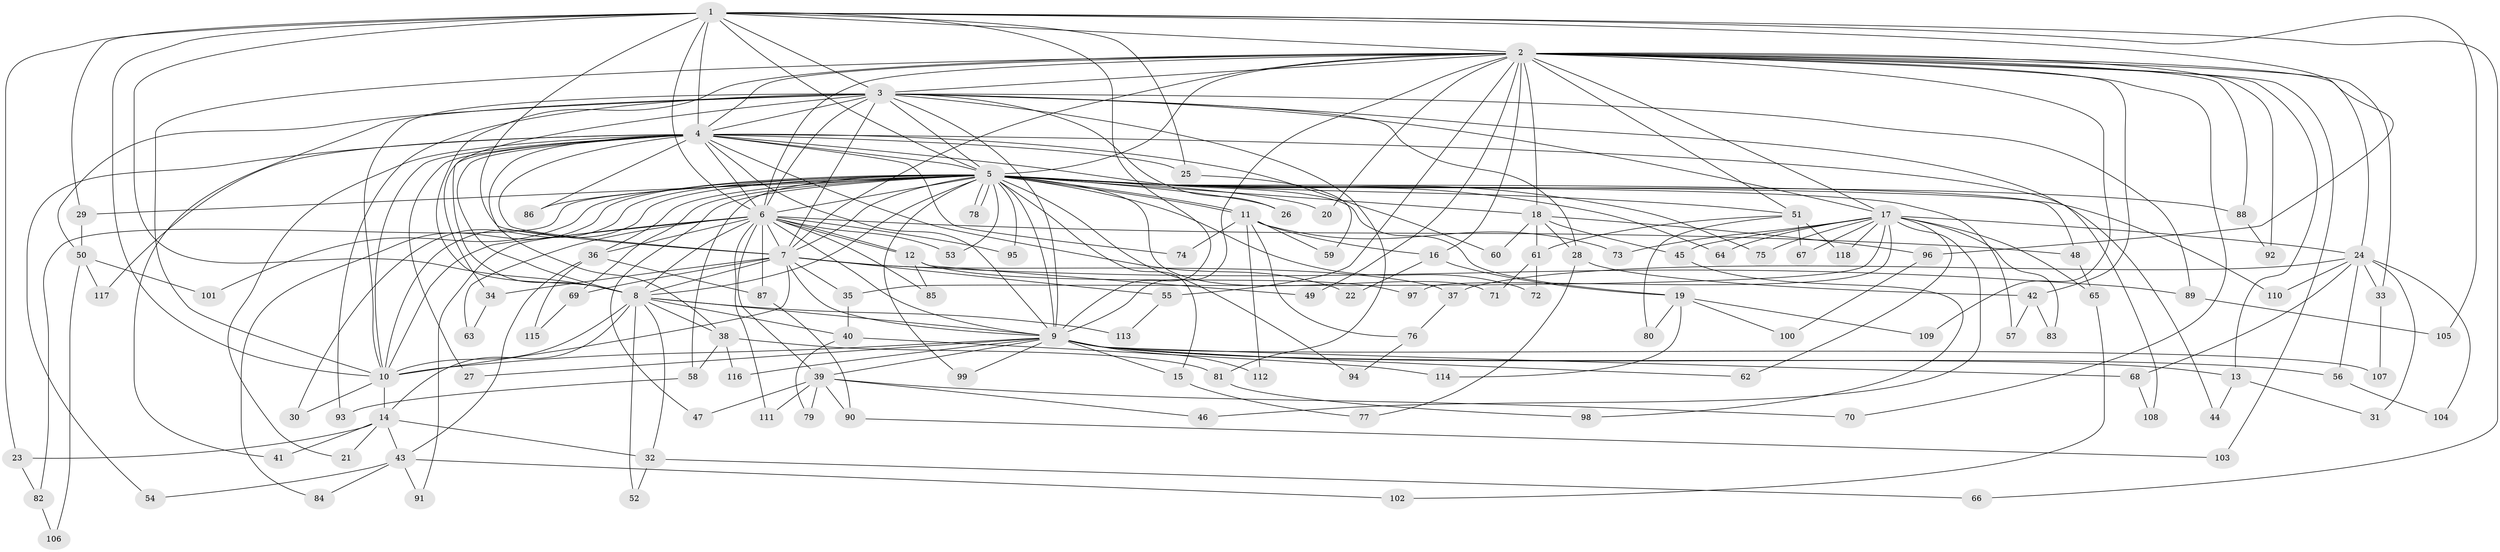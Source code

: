 // Generated by graph-tools (version 1.1) at 2025/25/03/09/25 03:25:37]
// undirected, 118 vertices, 261 edges
graph export_dot {
graph [start="1"]
  node [color=gray90,style=filled];
  1;
  2;
  3;
  4;
  5;
  6;
  7;
  8;
  9;
  10;
  11;
  12;
  13;
  14;
  15;
  16;
  17;
  18;
  19;
  20;
  21;
  22;
  23;
  24;
  25;
  26;
  27;
  28;
  29;
  30;
  31;
  32;
  33;
  34;
  35;
  36;
  37;
  38;
  39;
  40;
  41;
  42;
  43;
  44;
  45;
  46;
  47;
  48;
  49;
  50;
  51;
  52;
  53;
  54;
  55;
  56;
  57;
  58;
  59;
  60;
  61;
  62;
  63;
  64;
  65;
  66;
  67;
  68;
  69;
  70;
  71;
  72;
  73;
  74;
  75;
  76;
  77;
  78;
  79;
  80;
  81;
  82;
  83;
  84;
  85;
  86;
  87;
  88;
  89;
  90;
  91;
  92;
  93;
  94;
  95;
  96;
  97;
  98;
  99;
  100;
  101;
  102;
  103;
  104;
  105;
  106;
  107;
  108;
  109;
  110;
  111;
  112;
  113;
  114;
  115;
  116;
  117;
  118;
  1 -- 2;
  1 -- 3;
  1 -- 4;
  1 -- 5;
  1 -- 6;
  1 -- 7;
  1 -- 8;
  1 -- 9;
  1 -- 10;
  1 -- 23;
  1 -- 25;
  1 -- 29;
  1 -- 66;
  1 -- 96;
  1 -- 105;
  2 -- 3;
  2 -- 4;
  2 -- 5;
  2 -- 6;
  2 -- 7;
  2 -- 8;
  2 -- 9;
  2 -- 10;
  2 -- 13;
  2 -- 16;
  2 -- 17;
  2 -- 18;
  2 -- 20;
  2 -- 24;
  2 -- 33;
  2 -- 42;
  2 -- 49;
  2 -- 51;
  2 -- 55;
  2 -- 70;
  2 -- 88;
  2 -- 92;
  2 -- 103;
  2 -- 109;
  3 -- 4;
  3 -- 5;
  3 -- 6;
  3 -- 7;
  3 -- 8;
  3 -- 9;
  3 -- 10;
  3 -- 17;
  3 -- 26;
  3 -- 28;
  3 -- 41;
  3 -- 50;
  3 -- 81;
  3 -- 89;
  3 -- 93;
  3 -- 108;
  4 -- 5;
  4 -- 6;
  4 -- 7;
  4 -- 8;
  4 -- 9;
  4 -- 10;
  4 -- 19;
  4 -- 21;
  4 -- 22;
  4 -- 25;
  4 -- 27;
  4 -- 34;
  4 -- 38;
  4 -- 44;
  4 -- 54;
  4 -- 60;
  4 -- 74;
  4 -- 86;
  4 -- 117;
  5 -- 6;
  5 -- 7;
  5 -- 8;
  5 -- 9;
  5 -- 10;
  5 -- 11;
  5 -- 11;
  5 -- 15;
  5 -- 18;
  5 -- 20;
  5 -- 26;
  5 -- 29;
  5 -- 30;
  5 -- 36;
  5 -- 47;
  5 -- 48;
  5 -- 51;
  5 -- 53;
  5 -- 57;
  5 -- 58;
  5 -- 64;
  5 -- 69;
  5 -- 71;
  5 -- 72;
  5 -- 75;
  5 -- 78;
  5 -- 78;
  5 -- 82;
  5 -- 84;
  5 -- 86;
  5 -- 88;
  5 -- 94;
  5 -- 95;
  5 -- 99;
  5 -- 101;
  5 -- 110;
  6 -- 7;
  6 -- 8;
  6 -- 9;
  6 -- 10;
  6 -- 12;
  6 -- 12;
  6 -- 36;
  6 -- 39;
  6 -- 48;
  6 -- 53;
  6 -- 63;
  6 -- 85;
  6 -- 87;
  6 -- 91;
  6 -- 95;
  6 -- 111;
  7 -- 8;
  7 -- 9;
  7 -- 10;
  7 -- 34;
  7 -- 35;
  7 -- 37;
  7 -- 55;
  7 -- 69;
  7 -- 89;
  8 -- 9;
  8 -- 10;
  8 -- 14;
  8 -- 32;
  8 -- 38;
  8 -- 40;
  8 -- 52;
  8 -- 113;
  9 -- 10;
  9 -- 13;
  9 -- 15;
  9 -- 27;
  9 -- 39;
  9 -- 56;
  9 -- 62;
  9 -- 68;
  9 -- 99;
  9 -- 107;
  9 -- 112;
  9 -- 116;
  10 -- 14;
  10 -- 30;
  11 -- 16;
  11 -- 59;
  11 -- 73;
  11 -- 74;
  11 -- 76;
  11 -- 112;
  12 -- 49;
  12 -- 85;
  12 -- 97;
  13 -- 31;
  13 -- 44;
  14 -- 21;
  14 -- 23;
  14 -- 32;
  14 -- 41;
  14 -- 43;
  15 -- 77;
  16 -- 19;
  16 -- 22;
  17 -- 24;
  17 -- 35;
  17 -- 45;
  17 -- 46;
  17 -- 62;
  17 -- 64;
  17 -- 65;
  17 -- 67;
  17 -- 73;
  17 -- 75;
  17 -- 83;
  17 -- 97;
  17 -- 118;
  18 -- 28;
  18 -- 45;
  18 -- 60;
  18 -- 61;
  18 -- 96;
  19 -- 80;
  19 -- 100;
  19 -- 109;
  19 -- 114;
  23 -- 82;
  24 -- 31;
  24 -- 33;
  24 -- 37;
  24 -- 56;
  24 -- 68;
  24 -- 104;
  24 -- 110;
  25 -- 59;
  28 -- 42;
  28 -- 77;
  29 -- 50;
  32 -- 52;
  32 -- 66;
  33 -- 107;
  34 -- 63;
  35 -- 40;
  36 -- 43;
  36 -- 87;
  36 -- 115;
  37 -- 76;
  38 -- 58;
  38 -- 81;
  38 -- 116;
  39 -- 46;
  39 -- 47;
  39 -- 70;
  39 -- 79;
  39 -- 90;
  39 -- 111;
  40 -- 79;
  40 -- 114;
  42 -- 57;
  42 -- 83;
  43 -- 54;
  43 -- 84;
  43 -- 91;
  43 -- 102;
  45 -- 98;
  48 -- 65;
  50 -- 101;
  50 -- 106;
  50 -- 117;
  51 -- 61;
  51 -- 67;
  51 -- 80;
  51 -- 118;
  55 -- 113;
  56 -- 104;
  58 -- 93;
  61 -- 71;
  61 -- 72;
  65 -- 102;
  68 -- 108;
  69 -- 115;
  76 -- 94;
  81 -- 98;
  82 -- 106;
  87 -- 90;
  88 -- 92;
  89 -- 105;
  90 -- 103;
  96 -- 100;
}
